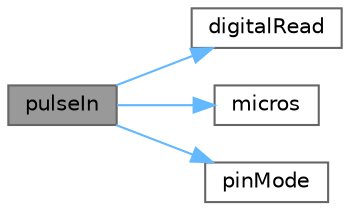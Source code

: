 digraph "pulseIn"
{
 // INTERACTIVE_SVG=YES
 // LATEX_PDF_SIZE
  bgcolor="transparent";
  edge [fontname=Helvetica,fontsize=10,labelfontname=Helvetica,labelfontsize=10];
  node [fontname=Helvetica,fontsize=10,shape=box,height=0.2,width=0.4];
  rankdir="LR";
  Node1 [id="Node000001",label="pulseIn",height=0.2,width=0.4,color="gray40", fillcolor="grey60", style="filled", fontcolor="black",tooltip=" "];
  Node1 -> Node2 [id="edge1_Node000001_Node000002",color="steelblue1",style="solid",tooltip=" "];
  Node2 [id="Node000002",label="digitalRead",height=0.2,width=0.4,color="grey40", fillcolor="white", style="filled",URL="$classPicoHal.html#a1a7f48d7549b6bac047746ffcbf7cb61",tooltip=" "];
  Node1 -> Node3 [id="edge2_Node000001_Node000003",color="steelblue1",style="solid",tooltip=" "];
  Node3 [id="Node000003",label="micros",height=0.2,width=0.4,color="grey40", fillcolor="white", style="filled",URL="$classPicoHal.html#ae6a801f30f53ae97b156edb442efb88a",tooltip=" "];
  Node1 -> Node4 [id="edge3_Node000001_Node000004",color="steelblue1",style="solid",tooltip=" "];
  Node4 [id="Node000004",label="pinMode",height=0.2,width=0.4,color="grey40", fillcolor="white", style="filled",URL="$classPicoHal.html#a9a6712573dcdfb23916e25c7d265698b",tooltip=" "];
}
